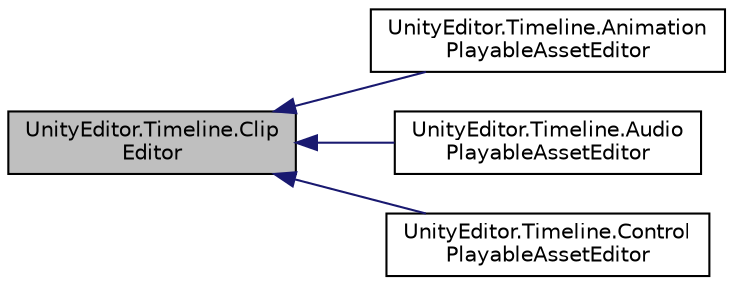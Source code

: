 digraph "UnityEditor.Timeline.ClipEditor"
{
 // LATEX_PDF_SIZE
  edge [fontname="Helvetica",fontsize="10",labelfontname="Helvetica",labelfontsize="10"];
  node [fontname="Helvetica",fontsize="10",shape=record];
  rankdir="LR";
  Node1 [label="UnityEditor.Timeline.Clip\lEditor",height=0.2,width=0.4,color="black", fillcolor="grey75", style="filled", fontcolor="black",tooltip="Use this class to customize clip types in the TimelineEditor."];
  Node1 -> Node2 [dir="back",color="midnightblue",fontsize="10",style="solid",fontname="Helvetica"];
  Node2 [label="UnityEditor.Timeline.Animation\lPlayableAssetEditor",height=0.2,width=0.4,color="black", fillcolor="white", style="filled",URL="$class_unity_editor_1_1_timeline_1_1_animation_playable_asset_editor.html",tooltip=" "];
  Node1 -> Node3 [dir="back",color="midnightblue",fontsize="10",style="solid",fontname="Helvetica"];
  Node3 [label="UnityEditor.Timeline.Audio\lPlayableAssetEditor",height=0.2,width=0.4,color="black", fillcolor="white", style="filled",URL="$class_unity_editor_1_1_timeline_1_1_audio_playable_asset_editor.html",tooltip=" "];
  Node1 -> Node4 [dir="back",color="midnightblue",fontsize="10",style="solid",fontname="Helvetica"];
  Node4 [label="UnityEditor.Timeline.Control\lPlayableAssetEditor",height=0.2,width=0.4,color="black", fillcolor="white", style="filled",URL="$class_unity_editor_1_1_timeline_1_1_control_playable_asset_editor.html",tooltip=" "];
}
